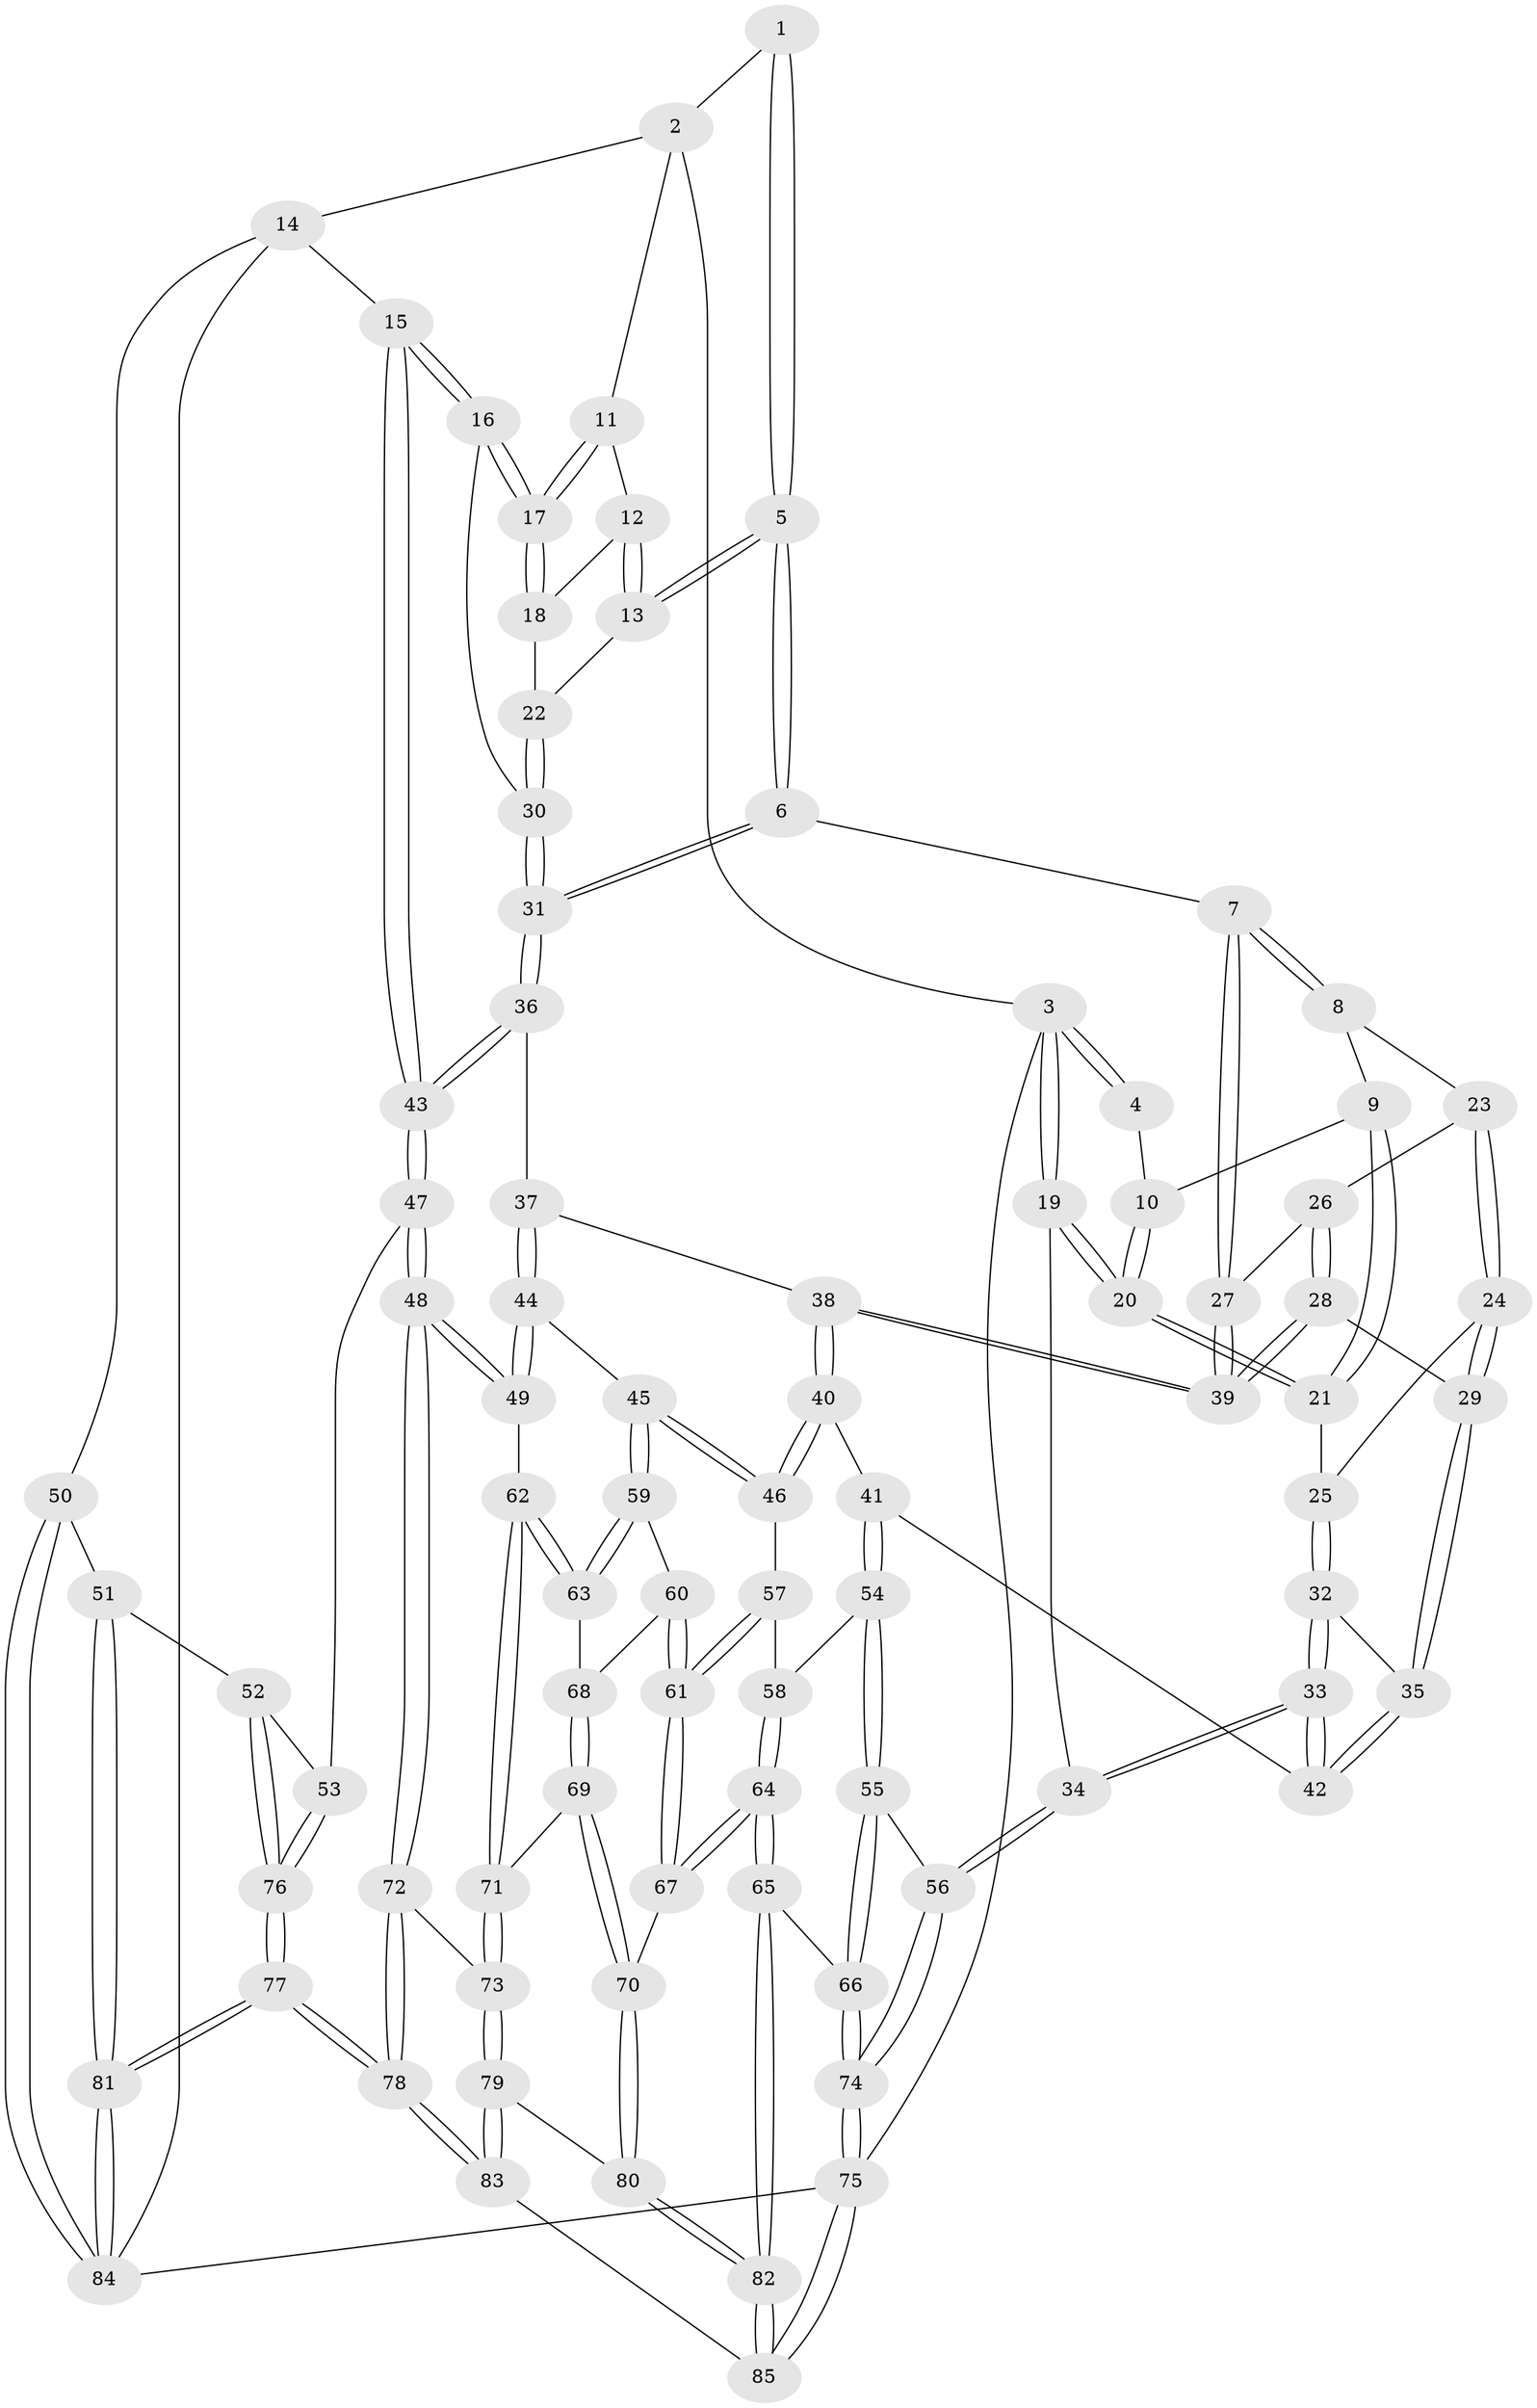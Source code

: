 // Generated by graph-tools (version 1.1) at 2025/27/03/09/25 03:27:11]
// undirected, 85 vertices, 209 edges
graph export_dot {
graph [start="1"]
  node [color=gray90,style=filled];
  1 [pos="+0.4345283906318461+0"];
  2 [pos="+0.8302336457103788+0"];
  3 [pos="+0+0"];
  4 [pos="+0.17265350837774535+0"];
  5 [pos="+0.4614472881635223+0.12779549639912463"];
  6 [pos="+0.455306293711953+0.13844401982430846"];
  7 [pos="+0.4450457299662539+0.1469936657276296"];
  8 [pos="+0.19927933006815637+0.0860356573887549"];
  9 [pos="+0.18365539793265087+0.0693764566604632"];
  10 [pos="+0.1672451250060274+0"];
  11 [pos="+0.8236048041483977+0"];
  12 [pos="+0.7008248605147283+0.03751077567973827"];
  13 [pos="+0.5351133269143653+0.12615291770115566"];
  14 [pos="+1+0.32494340328899995"];
  15 [pos="+1+0.31306847326441994"];
  16 [pos="+0.9353113450605338+0.2504529142272545"];
  17 [pos="+0.9006209520196029+0.17913053267989865"];
  18 [pos="+0.7153903494873154+0.1343587332564596"];
  19 [pos="+0+0.2697849646764359"];
  20 [pos="+0+0.2618185818093278"];
  21 [pos="+0.06868390985892833+0.19196959914454914"];
  22 [pos="+0.6797850295270826+0.2031564494572247"];
  23 [pos="+0.22477204191131342+0.19977727866458583"];
  24 [pos="+0.18263495201902527+0.2502027420534823"];
  25 [pos="+0.15381160518599776+0.25191602371617844"];
  26 [pos="+0.26485189928406455+0.21656926652859346"];
  27 [pos="+0.4331307441755433+0.16827419707210187"];
  28 [pos="+0.29167634540157855+0.3398951289113495"];
  29 [pos="+0.24031222101333252+0.34754231874069"];
  30 [pos="+0.6907575526888281+0.24800494143421456"];
  31 [pos="+0.6315908139357215+0.34611231162647893"];
  32 [pos="+0.08466548373664916+0.39119696961254047"];
  33 [pos="+0+0.4689870055238902"];
  34 [pos="+0+0.49577554328551027"];
  35 [pos="+0.21041428051110425+0.372579303149726"];
  36 [pos="+0.6275312074667913+0.40258344720959766"];
  37 [pos="+0.6102325691526568+0.4089175713824849"];
  38 [pos="+0.39630055691186833+0.37480230704899586"];
  39 [pos="+0.38927563410137406+0.3615527459188183"];
  40 [pos="+0.36028344502611637+0.5100765467364826"];
  41 [pos="+0.2895399289737527+0.5359241896912218"];
  42 [pos="+0.24063897830030448+0.4963492247403913"];
  43 [pos="+0.7839012795066741+0.4971896948308243"];
  44 [pos="+0.49211776116467915+0.6153431332251871"];
  45 [pos="+0.4894449771549559+0.6156061103328968"];
  46 [pos="+0.45991993749891596+0.6052612679642216"];
  47 [pos="+0.7852543756340014+0.6454510418950125"];
  48 [pos="+0.7004620630855173+0.701273277699406"];
  49 [pos="+0.6211493975854585+0.6843630139083375"];
  50 [pos="+1+0.6921484315309037"];
  51 [pos="+0.8919336594767783+0.6905642895931334"];
  52 [pos="+0.8626172977544069+0.6835581246145739"];
  53 [pos="+0.7868295409644543+0.6463458936153639"];
  54 [pos="+0.2344569893263813+0.6269162037024413"];
  55 [pos="+0.04507909595553269+0.6871805358146729"];
  56 [pos="+0+0.6328601684124796"];
  57 [pos="+0.3535738301917809+0.6881670602241788"];
  58 [pos="+0.3044539131316267+0.6966139561911534"];
  59 [pos="+0.4641071012276234+0.7011818918018019"];
  60 [pos="+0.44448418653518945+0.7412185743967106"];
  61 [pos="+0.41319447472226567+0.7733808800721829"];
  62 [pos="+0.5246355009801975+0.7782414729970586"];
  63 [pos="+0.5165027160840221+0.7729474959383769"];
  64 [pos="+0.28946249302035965+0.8794291559515731"];
  65 [pos="+0.2892142638238191+0.8798800532758235"];
  66 [pos="+0.21838000468189672+0.8623648544067324"];
  67 [pos="+0.40949623198813834+0.7843488730030292"];
  68 [pos="+0.4753010237381815+0.7637935430562489"];
  69 [pos="+0.490429785077186+0.8102928325869525"];
  70 [pos="+0.4731724392964218+0.8219899164019562"];
  71 [pos="+0.5193758502661282+0.7988419141637659"];
  72 [pos="+0.6790466107452354+0.8093655585137841"];
  73 [pos="+0.5644910654175204+0.8503225688162218"];
  74 [pos="+0+1"];
  75 [pos="+0+1"];
  76 [pos="+0.8417161858199603+1"];
  77 [pos="+0.8409274710230256+1"];
  78 [pos="+0.7959129422158651+1"];
  79 [pos="+0.5196737870000394+0.9122723225614479"];
  80 [pos="+0.47385208850243504+0.8316112519359782"];
  81 [pos="+1+1"];
  82 [pos="+0.33212671029029306+0.9562789881829078"];
  83 [pos="+0.46089212133557034+1"];
  84 [pos="+1+1"];
  85 [pos="+0.4234401502502009+1"];
  1 -- 2;
  1 -- 5;
  1 -- 5;
  2 -- 3;
  2 -- 11;
  2 -- 14;
  3 -- 4;
  3 -- 4;
  3 -- 19;
  3 -- 19;
  3 -- 75;
  4 -- 10;
  5 -- 6;
  5 -- 6;
  5 -- 13;
  5 -- 13;
  6 -- 7;
  6 -- 31;
  6 -- 31;
  7 -- 8;
  7 -- 8;
  7 -- 27;
  7 -- 27;
  8 -- 9;
  8 -- 23;
  9 -- 10;
  9 -- 21;
  9 -- 21;
  10 -- 20;
  10 -- 20;
  11 -- 12;
  11 -- 17;
  11 -- 17;
  12 -- 13;
  12 -- 13;
  12 -- 18;
  13 -- 22;
  14 -- 15;
  14 -- 50;
  14 -- 84;
  15 -- 16;
  15 -- 16;
  15 -- 43;
  15 -- 43;
  16 -- 17;
  16 -- 17;
  16 -- 30;
  17 -- 18;
  17 -- 18;
  18 -- 22;
  19 -- 20;
  19 -- 20;
  19 -- 34;
  20 -- 21;
  20 -- 21;
  21 -- 25;
  22 -- 30;
  22 -- 30;
  23 -- 24;
  23 -- 24;
  23 -- 26;
  24 -- 25;
  24 -- 29;
  24 -- 29;
  25 -- 32;
  25 -- 32;
  26 -- 27;
  26 -- 28;
  26 -- 28;
  27 -- 39;
  27 -- 39;
  28 -- 29;
  28 -- 39;
  28 -- 39;
  29 -- 35;
  29 -- 35;
  30 -- 31;
  30 -- 31;
  31 -- 36;
  31 -- 36;
  32 -- 33;
  32 -- 33;
  32 -- 35;
  33 -- 34;
  33 -- 34;
  33 -- 42;
  33 -- 42;
  34 -- 56;
  34 -- 56;
  35 -- 42;
  35 -- 42;
  36 -- 37;
  36 -- 43;
  36 -- 43;
  37 -- 38;
  37 -- 44;
  37 -- 44;
  38 -- 39;
  38 -- 39;
  38 -- 40;
  38 -- 40;
  40 -- 41;
  40 -- 46;
  40 -- 46;
  41 -- 42;
  41 -- 54;
  41 -- 54;
  43 -- 47;
  43 -- 47;
  44 -- 45;
  44 -- 49;
  44 -- 49;
  45 -- 46;
  45 -- 46;
  45 -- 59;
  45 -- 59;
  46 -- 57;
  47 -- 48;
  47 -- 48;
  47 -- 53;
  48 -- 49;
  48 -- 49;
  48 -- 72;
  48 -- 72;
  49 -- 62;
  50 -- 51;
  50 -- 84;
  50 -- 84;
  51 -- 52;
  51 -- 81;
  51 -- 81;
  52 -- 53;
  52 -- 76;
  52 -- 76;
  53 -- 76;
  53 -- 76;
  54 -- 55;
  54 -- 55;
  54 -- 58;
  55 -- 56;
  55 -- 66;
  55 -- 66;
  56 -- 74;
  56 -- 74;
  57 -- 58;
  57 -- 61;
  57 -- 61;
  58 -- 64;
  58 -- 64;
  59 -- 60;
  59 -- 63;
  59 -- 63;
  60 -- 61;
  60 -- 61;
  60 -- 68;
  61 -- 67;
  61 -- 67;
  62 -- 63;
  62 -- 63;
  62 -- 71;
  62 -- 71;
  63 -- 68;
  64 -- 65;
  64 -- 65;
  64 -- 67;
  64 -- 67;
  65 -- 66;
  65 -- 82;
  65 -- 82;
  66 -- 74;
  66 -- 74;
  67 -- 70;
  68 -- 69;
  68 -- 69;
  69 -- 70;
  69 -- 70;
  69 -- 71;
  70 -- 80;
  70 -- 80;
  71 -- 73;
  71 -- 73;
  72 -- 73;
  72 -- 78;
  72 -- 78;
  73 -- 79;
  73 -- 79;
  74 -- 75;
  74 -- 75;
  75 -- 85;
  75 -- 85;
  75 -- 84;
  76 -- 77;
  76 -- 77;
  77 -- 78;
  77 -- 78;
  77 -- 81;
  77 -- 81;
  78 -- 83;
  78 -- 83;
  79 -- 80;
  79 -- 83;
  79 -- 83;
  80 -- 82;
  80 -- 82;
  81 -- 84;
  81 -- 84;
  82 -- 85;
  82 -- 85;
  83 -- 85;
}
